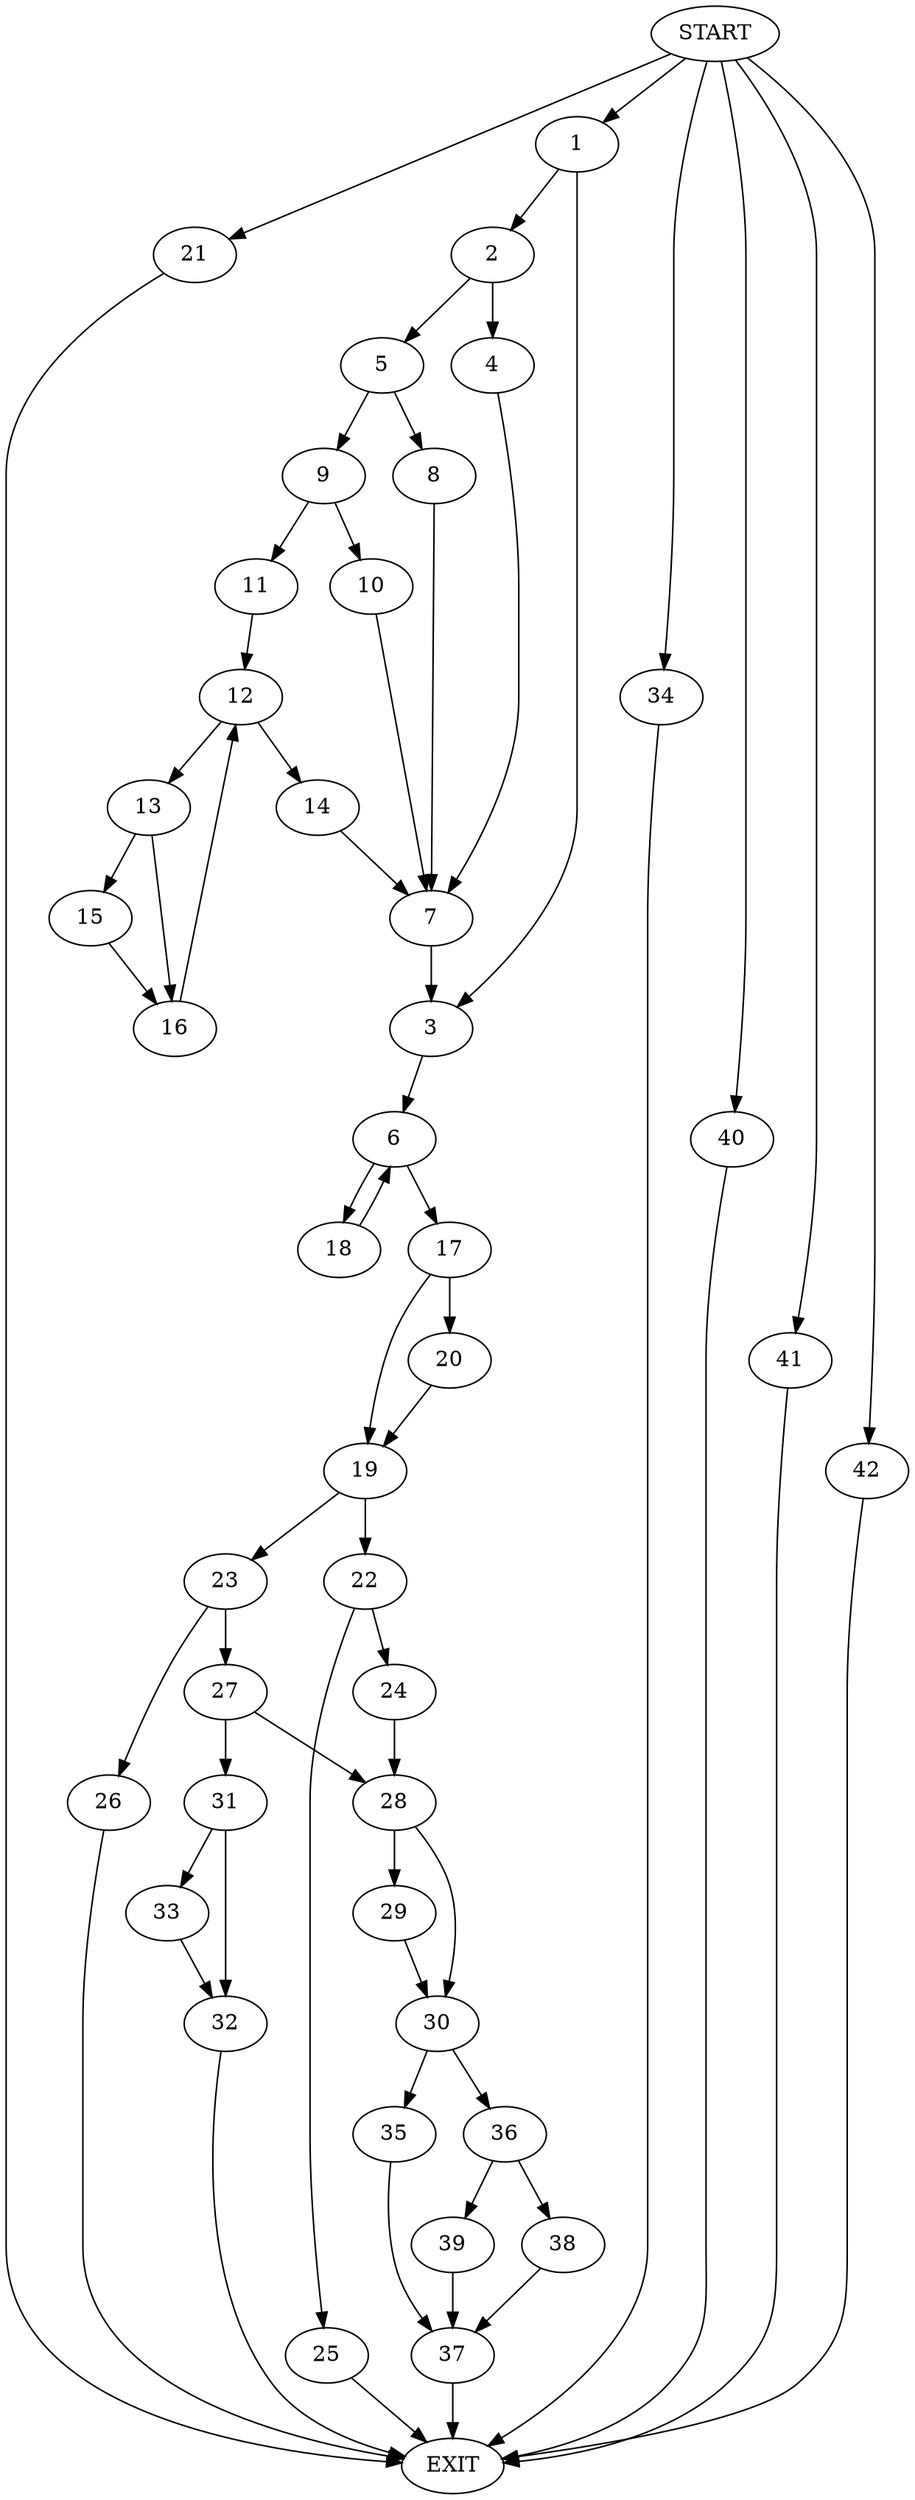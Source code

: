 digraph {
0 [label="START"]
43 [label="EXIT"]
0 -> 1
1 -> 2
1 -> 3
2 -> 4
2 -> 5
3 -> 6
4 -> 7
5 -> 8
5 -> 9
7 -> 3
9 -> 10
9 -> 11
8 -> 7
10 -> 7
11 -> 12
12 -> 13
12 -> 14
13 -> 15
13 -> 16
14 -> 7
15 -> 16
16 -> 12
6 -> 17
6 -> 18
18 -> 6
17 -> 19
17 -> 20
0 -> 21
21 -> 43
20 -> 19
19 -> 22
19 -> 23
22 -> 24
22 -> 25
23 -> 26
23 -> 27
24 -> 28
25 -> 43
28 -> 29
28 -> 30
27 -> 31
27 -> 28
26 -> 43
31 -> 32
31 -> 33
0 -> 34
34 -> 43
33 -> 32
32 -> 43
29 -> 30
30 -> 35
30 -> 36
35 -> 37
36 -> 38
36 -> 39
37 -> 43
0 -> 40
40 -> 43
38 -> 37
39 -> 37
0 -> 41
41 -> 43
0 -> 42
42 -> 43
}
